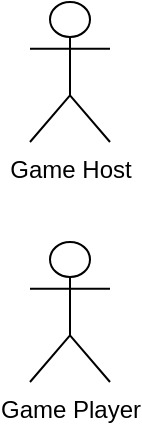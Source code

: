 <mxfile version="24.4.13" type="device">
  <diagram name="Page-1" id="KFMVFOfb0OX40N9y83Ud">
    <mxGraphModel dx="521" dy="282" grid="1" gridSize="10" guides="1" tooltips="1" connect="1" arrows="1" fold="1" page="1" pageScale="1" pageWidth="850" pageHeight="1100" math="0" shadow="0">
      <root>
        <mxCell id="0" />
        <mxCell id="1" parent="0" />
        <mxCell id="pgimGLVrHDx9ozeGXuQR-1" value="Game Host" style="shape=umlActor;verticalLabelPosition=bottom;verticalAlign=top;html=1;outlineConnect=0;" vertex="1" parent="1">
          <mxGeometry x="40" y="40" width="40" height="70" as="geometry" />
        </mxCell>
        <mxCell id="pgimGLVrHDx9ozeGXuQR-2" value="Game Player" style="shape=umlActor;verticalLabelPosition=bottom;verticalAlign=top;html=1;outlineConnect=0;" vertex="1" parent="1">
          <mxGeometry x="40" y="160" width="40" height="70" as="geometry" />
        </mxCell>
      </root>
    </mxGraphModel>
  </diagram>
</mxfile>
